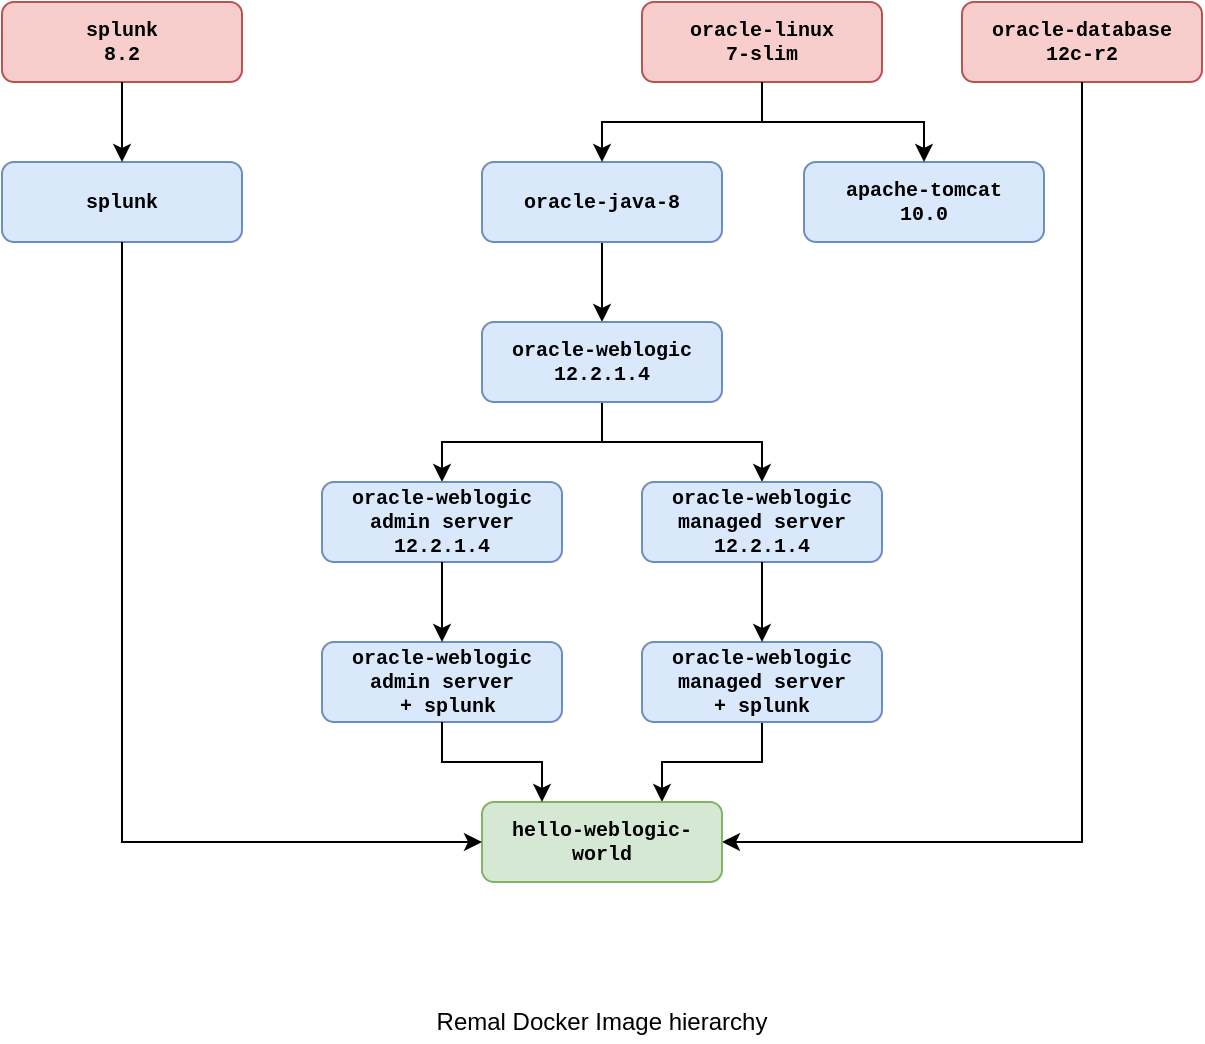 <mxfile version="15.2.9" type="device"><diagram id="r0ENIjVhILwADBH_7yPG" name="Page-1"><mxGraphModel dx="-872" dy="450" grid="1" gridSize="10" guides="1" tooltips="1" connect="1" arrows="1" fold="1" page="1" pageScale="1" pageWidth="1654" pageHeight="1169" math="0" shadow="0"><root><mxCell id="0"/><mxCell id="1" parent="0"/><mxCell id="nFVg_K2Bxrpxz-FS6R9T-1" style="rounded=0;orthogonalLoop=1;jettySize=auto;html=1;entryX=0.5;entryY=0;entryDx=0;entryDy=0;" parent="1" source="6v_tjUjJKuQlhoD0fOxs-1" target="ichDXByt1gwENk_IYkKv-8" edge="1"><mxGeometry relative="1" as="geometry"/></mxCell><mxCell id="6v_tjUjJKuQlhoD0fOxs-1" value="oracle-java-8" style="rounded=1;whiteSpace=wrap;html=1;fontFamily=Courier New;fillColor=#dae8fc;strokeColor=#6c8ebf;fontSize=10;fontStyle=1" parent="1" vertex="1"><mxGeometry x="2320" y="320" width="120" height="40" as="geometry"/></mxCell><mxCell id="6v_tjUjJKuQlhoD0fOxs-6" value="oracle-database&lt;br&gt;12c-r2" style="rounded=1;whiteSpace=wrap;html=1;fillColor=#f8cecc;strokeColor=#b85450;fontFamily=Courier New;fontSize=10;fontStyle=1" parent="1" vertex="1"><mxGeometry x="2560" y="240" width="120" height="40" as="geometry"/></mxCell><mxCell id="nFVg_K2Bxrpxz-FS6R9T-35" style="rounded=0;orthogonalLoop=1;jettySize=auto;html=1;entryX=0.5;entryY=0;entryDx=0;entryDy=0;endArrow=classic;endFill=1;exitX=0.5;exitY=1;exitDx=0;exitDy=0;edgeStyle=orthogonalEdgeStyle;" parent="1" source="6v_tjUjJKuQlhoD0fOxs-15" target="6v_tjUjJKuQlhoD0fOxs-1" edge="1"><mxGeometry relative="1" as="geometry"/></mxCell><mxCell id="6v_tjUjJKuQlhoD0fOxs-15" value="oracle-linux&lt;br&gt;7-slim" style="rounded=1;whiteSpace=wrap;html=1;fontFamily=Courier New;fillColor=#f8cecc;strokeColor=#b85450;fontSize=10;fontStyle=1" parent="1" vertex="1"><mxGeometry x="2400" y="240" width="120" height="40" as="geometry"/></mxCell><mxCell id="6v_tjUjJKuQlhoD0fOxs-101" value="Remal Docker Image hierarchy" style="text;html=1;strokeColor=none;fillColor=none;align=center;verticalAlign=middle;whiteSpace=wrap;rounded=0;fontFamily=Helvetica;fontSize=12;fontStyle=0" parent="1" vertex="1"><mxGeometry x="2080" y="740" width="600" height="20" as="geometry"/></mxCell><mxCell id="CQdTxLGTFyWSabPaSlsF-11" style="rounded=0;orthogonalLoop=1;jettySize=auto;html=1;entryX=0.5;entryY=0;entryDx=0;entryDy=0;endArrow=classic;endFill=1;fontColor=none;exitX=0.5;exitY=1;exitDx=0;exitDy=0;edgeStyle=orthogonalEdgeStyle;" parent="1" target="ichDXByt1gwENk_IYkKv-9" edge="1"><mxGeometry relative="1" as="geometry"><mxPoint x="2380" y="440" as="sourcePoint"/><mxPoint x="2300.5" y="480" as="targetPoint"/><Array as="points"><mxPoint x="2380" y="460"/><mxPoint x="2300" y="460"/></Array></mxGeometry></mxCell><mxCell id="CQdTxLGTFyWSabPaSlsF-12" style="rounded=0;orthogonalLoop=1;jettySize=auto;html=1;entryX=0.5;entryY=0;entryDx=0;entryDy=0;endArrow=classic;endFill=1;fontColor=none;edgeStyle=orthogonalEdgeStyle;exitX=0.5;exitY=1;exitDx=0;exitDy=0;" parent="1" source="ichDXByt1gwENk_IYkKv-8" target="ichDXByt1gwENk_IYkKv-10" edge="1"><mxGeometry relative="1" as="geometry"><mxPoint x="2460" y="480" as="targetPoint"/></mxGeometry></mxCell><mxCell id="fpOkwTnmU9vGOenbQ43S-1" value="apache-tomcat&lt;br&gt;10.0" style="rounded=1;whiteSpace=wrap;html=1;fontStyle=1;fontSize=10;fontFamily=Courier New;fillColor=#dae8fc;strokeColor=#6c8ebf;" parent="1" vertex="1"><mxGeometry x="2481" y="320" width="120" height="40" as="geometry"/></mxCell><mxCell id="4M-BpgHbCWdwp_5eFveP-4" style="rounded=0;orthogonalLoop=1;jettySize=auto;html=1;entryX=0.5;entryY=0;entryDx=0;entryDy=0;endArrow=classic;endFill=1;exitX=0.5;exitY=1;exitDx=0;exitDy=0;edgeStyle=orthogonalEdgeStyle;" parent="1" source="6v_tjUjJKuQlhoD0fOxs-15" target="fpOkwTnmU9vGOenbQ43S-1" edge="1"><mxGeometry relative="1" as="geometry"><mxPoint x="2525" y="290" as="sourcePoint"/><mxPoint x="2726" y="370" as="targetPoint"/></mxGeometry></mxCell><mxCell id="ichDXByt1gwENk_IYkKv-5" style="rounded=0;orthogonalLoop=1;jettySize=auto;html=1;entryX=0.75;entryY=0;entryDx=0;entryDy=0;endArrow=classic;endFill=1;fontColor=none;exitX=0.5;exitY=1;exitDx=0;exitDy=0;edgeStyle=orthogonalEdgeStyle;" parent="1" source="EZP0Zuhc8eqvp9MpJfv6-2" target="ichDXByt1gwENk_IYkKv-7" edge="1"><mxGeometry relative="1" as="geometry"><mxPoint x="2460" y="520" as="sourcePoint"/><mxPoint x="2370.432" y="568" as="targetPoint"/></mxGeometry></mxCell><mxCell id="ichDXByt1gwENk_IYkKv-6" style="rounded=0;orthogonalLoop=1;jettySize=auto;html=1;entryX=1;entryY=0.5;entryDx=0;entryDy=0;endArrow=classic;endFill=1;fontColor=none;exitX=0.5;exitY=1;exitDx=0;exitDy=0;edgeStyle=orthogonalEdgeStyle;" parent="1" source="6v_tjUjJKuQlhoD0fOxs-6" target="ichDXByt1gwENk_IYkKv-7" edge="1"><mxGeometry relative="1" as="geometry"><mxPoint x="2470" y="530" as="sourcePoint"/><mxPoint x="2370.432" y="568" as="targetPoint"/></mxGeometry></mxCell><mxCell id="ichDXByt1gwENk_IYkKv-7" value="hello-weblogic-world" style="rounded=1;whiteSpace=wrap;html=1;fontFamily=Courier New;fillColor=#d5e8d4;strokeColor=#82b366;fontSize=10;fontStyle=1" parent="1" vertex="1"><mxGeometry x="2320" y="640" width="120" height="40" as="geometry"/></mxCell><mxCell id="ichDXByt1gwENk_IYkKv-8" value="oracle-weblogic&lt;br&gt;12.2.1.4" style="rounded=1;whiteSpace=wrap;html=1;fontFamily=Courier New;fillColor=#dae8fc;strokeColor=#6c8ebf;fontSize=10;fontStyle=1" parent="1" vertex="1"><mxGeometry x="2320" y="400" width="120" height="40" as="geometry"/></mxCell><mxCell id="ichDXByt1gwENk_IYkKv-9" value="oracle-weblogic&lt;br&gt;admin server&lt;br&gt;12.2.1.4" style="rounded=1;whiteSpace=wrap;html=1;fontFamily=Courier New;fillColor=#dae8fc;strokeColor=#6c8ebf;fontSize=10;fontStyle=1" parent="1" vertex="1"><mxGeometry x="2240" y="480" width="120" height="40" as="geometry"/></mxCell><mxCell id="ichDXByt1gwENk_IYkKv-10" value="oracle-weblogic&lt;br&gt;managed server&lt;br&gt;12.2.1.4" style="rounded=1;whiteSpace=wrap;html=1;fontFamily=Courier New;fillColor=#dae8fc;strokeColor=#6c8ebf;fontSize=10;fontStyle=1" parent="1" vertex="1"><mxGeometry x="2400" y="480" width="120" height="40" as="geometry"/></mxCell><mxCell id="EZP0Zuhc8eqvp9MpJfv6-1" value="oracle-weblogic&lt;br&gt;admin server&lt;br&gt;&amp;nbsp;+ splunk" style="rounded=1;whiteSpace=wrap;html=1;fontFamily=Courier New;fillColor=#dae8fc;strokeColor=#6c8ebf;fontSize=10;fontStyle=1" vertex="1" parent="1"><mxGeometry x="2240" y="560" width="120" height="40" as="geometry"/></mxCell><mxCell id="EZP0Zuhc8eqvp9MpJfv6-2" value="oracle-weblogic&lt;br&gt;managed server&lt;br&gt;+ splunk" style="rounded=1;whiteSpace=wrap;html=1;fontFamily=Courier New;fillColor=#dae8fc;strokeColor=#6c8ebf;fontSize=10;fontStyle=1" vertex="1" parent="1"><mxGeometry x="2400" y="560" width="120" height="40" as="geometry"/></mxCell><mxCell id="EZP0Zuhc8eqvp9MpJfv6-3" style="rounded=0;orthogonalLoop=1;jettySize=auto;html=1;entryX=0.5;entryY=0;entryDx=0;entryDy=0;exitX=0.5;exitY=1;exitDx=0;exitDy=0;" edge="1" parent="1" source="ichDXByt1gwENk_IYkKv-9" target="EZP0Zuhc8eqvp9MpJfv6-1"><mxGeometry relative="1" as="geometry"><mxPoint x="2390" y="370" as="sourcePoint"/><mxPoint x="2390" y="410" as="targetPoint"/></mxGeometry></mxCell><mxCell id="EZP0Zuhc8eqvp9MpJfv6-4" style="rounded=0;orthogonalLoop=1;jettySize=auto;html=1;entryX=0.5;entryY=0;entryDx=0;entryDy=0;exitX=0.5;exitY=1;exitDx=0;exitDy=0;" edge="1" parent="1" source="ichDXByt1gwENk_IYkKv-10" target="EZP0Zuhc8eqvp9MpJfv6-2"><mxGeometry relative="1" as="geometry"><mxPoint x="2310" y="530" as="sourcePoint"/><mxPoint x="2310" y="570" as="targetPoint"/></mxGeometry></mxCell><mxCell id="EZP0Zuhc8eqvp9MpJfv6-5" style="rounded=0;orthogonalLoop=1;jettySize=auto;html=1;entryX=0.25;entryY=0;entryDx=0;entryDy=0;endArrow=classic;endFill=1;fontColor=none;exitX=0.5;exitY=1;exitDx=0;exitDy=0;edgeStyle=orthogonalEdgeStyle;" edge="1" parent="1" source="EZP0Zuhc8eqvp9MpJfv6-1" target="ichDXByt1gwENk_IYkKv-7"><mxGeometry relative="1" as="geometry"><mxPoint x="2470" y="610" as="sourcePoint"/><mxPoint x="2420" y="650" as="targetPoint"/></mxGeometry></mxCell><mxCell id="EZP0Zuhc8eqvp9MpJfv6-6" value="splunk&lt;br&gt;8.2" style="rounded=1;whiteSpace=wrap;html=1;fillColor=#f8cecc;strokeColor=#b85450;fontFamily=Courier New;fontSize=10;fontStyle=1" vertex="1" parent="1"><mxGeometry x="2080" y="240" width="120" height="40" as="geometry"/></mxCell><mxCell id="EZP0Zuhc8eqvp9MpJfv6-7" value="splunk" style="rounded=1;whiteSpace=wrap;html=1;fontFamily=Courier New;fillColor=#dae8fc;strokeColor=#6c8ebf;fontSize=10;fontStyle=1" vertex="1" parent="1"><mxGeometry x="2080" y="320" width="120" height="40" as="geometry"/></mxCell><mxCell id="EZP0Zuhc8eqvp9MpJfv6-8" style="rounded=0;orthogonalLoop=1;jettySize=auto;html=1;entryX=0.5;entryY=0;entryDx=0;entryDy=0;endArrow=classic;endFill=1;exitX=0.5;exitY=1;exitDx=0;exitDy=0;edgeStyle=orthogonalEdgeStyle;" edge="1" parent="1" source="EZP0Zuhc8eqvp9MpJfv6-6" target="EZP0Zuhc8eqvp9MpJfv6-7"><mxGeometry relative="1" as="geometry"><mxPoint x="2470" y="290" as="sourcePoint"/><mxPoint x="2390" y="330" as="targetPoint"/></mxGeometry></mxCell><mxCell id="EZP0Zuhc8eqvp9MpJfv6-9" style="rounded=0;orthogonalLoop=1;jettySize=auto;html=1;entryX=0;entryY=0.5;entryDx=0;entryDy=0;endArrow=classic;endFill=1;exitX=0.5;exitY=1;exitDx=0;exitDy=0;edgeStyle=orthogonalEdgeStyle;" edge="1" parent="1" source="EZP0Zuhc8eqvp9MpJfv6-7" target="ichDXByt1gwENk_IYkKv-7"><mxGeometry relative="1" as="geometry"><mxPoint x="2150" y="290" as="sourcePoint"/><mxPoint x="2150" y="330" as="targetPoint"/></mxGeometry></mxCell></root></mxGraphModel></diagram></mxfile>